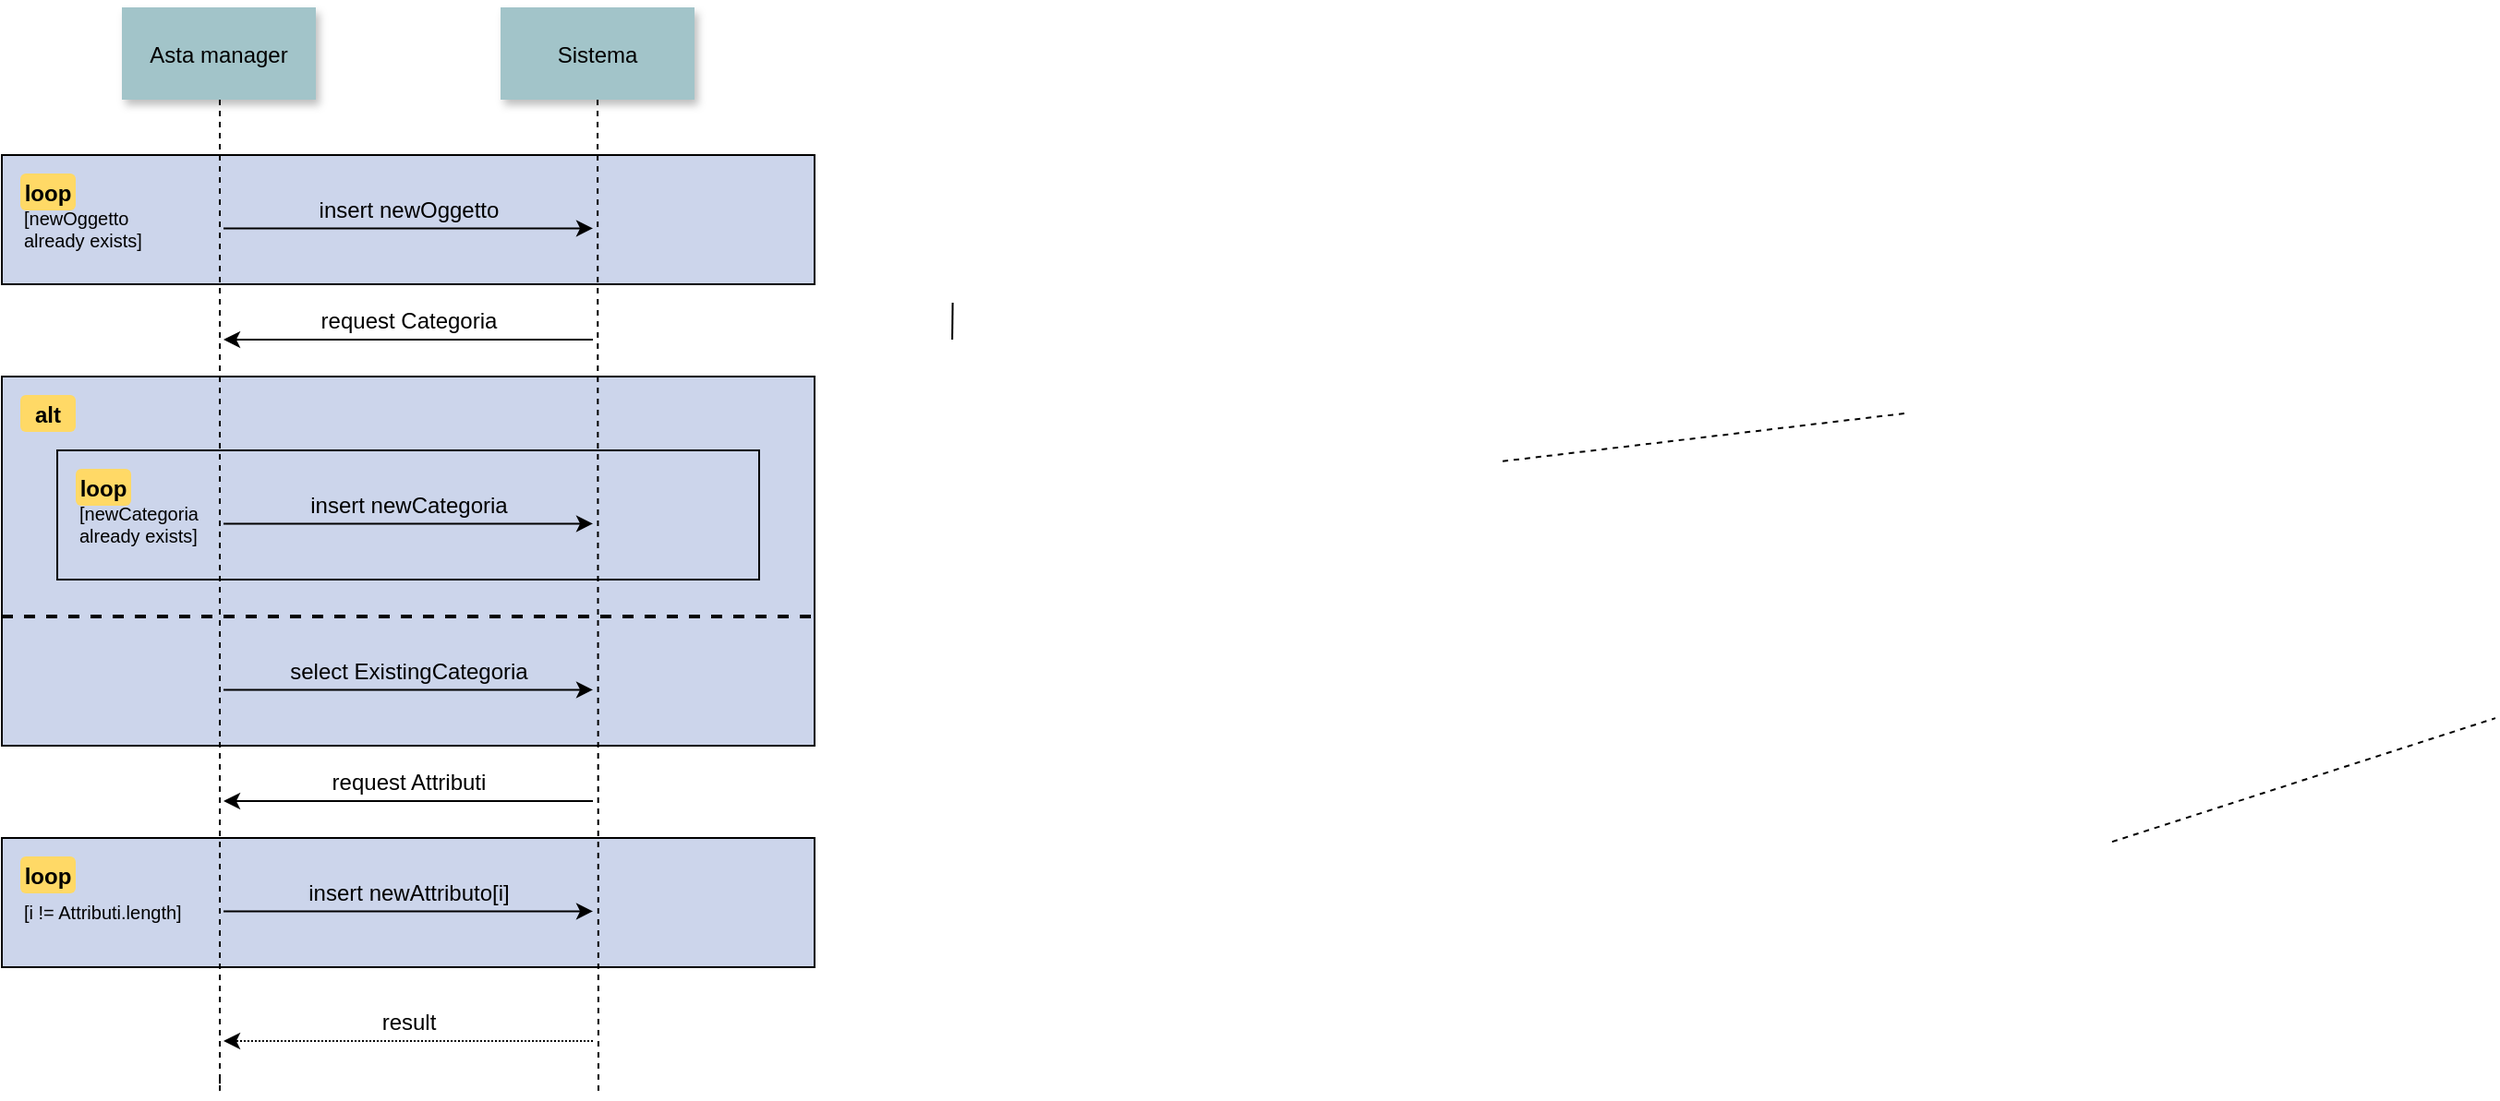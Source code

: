 <mxfile version="12.8.5" type="device"><diagram name="Page-1" id="9361dd3d-8414-5efd-6122-117bd74ce7a7"><mxGraphModel dx="896" dy="247" grid="1" gridSize="10" guides="1" tooltips="1" connect="1" arrows="1" fold="1" page="0" pageScale="1.5" pageWidth="826" pageHeight="1169" background="#ffffff" math="0" shadow="0"><root><mxCell id="0"/><mxCell id="1" parent="0"/><mxCell id="qQp5qxg0c4GxDmA97z8d-120" value="" style="fillColor=#CCD5EB" vertex="1" parent="1"><mxGeometry y="510" width="440" height="70" as="geometry"/></mxCell><mxCell id="qQp5qxg0c4GxDmA97z8d-101" value="" style="fillColor=#CCD5EB" vertex="1" parent="1"><mxGeometry y="260" width="440" height="200" as="geometry"/></mxCell><mxCell id="qQp5qxg0c4GxDmA97z8d-106" value="" style="fillColor=#CCD5EB" vertex="1" parent="1"><mxGeometry x="30" y="300" width="380" height="70" as="geometry"/></mxCell><mxCell id="20" value="" style="fillColor=#CCD5EB" parent="1" vertex="1"><mxGeometry y="140" width="440" height="70" as="geometry"/></mxCell><mxCell id="4" value="Asta manager" style="shadow=1;fillColor=#A2C4C9;strokeColor=none" parent="1" vertex="1"><mxGeometry x="65" y="60" width="105" height="50" as="geometry"/></mxCell><mxCell id="7" value="Sistema" style="shadow=1;fillColor=#A2C4C9;strokeColor=none" parent="1" vertex="1"><mxGeometry x="270" y="60" width="105" height="50" as="geometry"/></mxCell><mxCell id="8" value="" style="edgeStyle=none;endArrow=none;dashed=1" parent="1" source="7" edge="1"><mxGeometry x="247.335" y="165" width="100" height="100" as="geometry"><mxPoint x="322.259" y="110" as="sourcePoint"/><mxPoint x="323" y="650" as="targetPoint"/></mxGeometry></mxCell><mxCell id="16" value="" style="edgeStyle=none;endArrow=none" parent="1" target="17" edge="1"><mxGeometry x="437.043" y="270" width="100" height="100" as="geometry"><mxPoint x="514.784" y="220" as="sourcePoint"/><mxPoint x="514.543" y="240.0" as="targetPoint"/></mxGeometry></mxCell><mxCell id="33" value="" style="edgeStyle=elbowEdgeStyle;elbow=horizontal;endArrow=none;dashed=1" parent="1" source="4" edge="1"><mxGeometry x="142.5" y="310" width="100" height="100" as="geometry"><mxPoint x="142.5" y="410" as="sourcePoint"/><mxPoint x="118" y="640" as="targetPoint"/><Array as="points"><mxPoint x="118" y="650"/></Array></mxGeometry></mxCell><mxCell id="41" value="" style="edgeStyle=none;endArrow=none;dashed=1" parent="1" source="40" edge="1"><mxGeometry x="1030" y="180" width="100" height="100" as="geometry"><mxPoint x="1030" y="280" as="sourcePoint"/><mxPoint x="811.212" y="306.044" as="targetPoint"/></mxGeometry></mxCell><mxCell id="56" value="" style="edgeStyle=none;endArrow=none;dashed=1" parent="1" target="57" edge="1"><mxGeometry x="1204.071" y="380.087" width="100" height="100" as="geometry"><mxPoint x="1142.5" y="512.083" as="sourcePoint"/><mxPoint x="1350" y="445.087" as="targetPoint"/></mxGeometry></mxCell><mxCell id="72" value="loop" style="rounded=1;fontStyle=1;fillColor=#FFD966;strokeColor=none" parent="1" vertex="1"><mxGeometry x="10" y="150" width="30" height="20" as="geometry"/></mxCell><mxCell id="qQp5qxg0c4GxDmA97z8d-93" value="" style="endArrow=classic;html=1;" edge="1" parent="1"><mxGeometry width="50" height="50" relative="1" as="geometry"><mxPoint x="120" y="179.71" as="sourcePoint"/><mxPoint x="320" y="179.71" as="targetPoint"/></mxGeometry></mxCell><mxCell id="qQp5qxg0c4GxDmA97z8d-94" value="insert newOggetto" style="text;html=1;strokeColor=none;fillColor=none;align=center;verticalAlign=middle;whiteSpace=wrap;rounded=0;" vertex="1" parent="1"><mxGeometry x="157.5" y="160" width="125" height="20" as="geometry"/></mxCell><mxCell id="qQp5qxg0c4GxDmA97z8d-98" value="[newOggetto&lt;br style=&quot;font-size: 10px&quot;&gt;already exists]" style="text;html=1;strokeColor=none;fillColor=none;align=left;verticalAlign=middle;whiteSpace=wrap;rounded=0;fontSize=10;" vertex="1" parent="1"><mxGeometry x="10" y="170" width="90" height="20" as="geometry"/></mxCell><mxCell id="qQp5qxg0c4GxDmA97z8d-99" value="" style="endArrow=classic;html=1;fontSize=10;" edge="1" parent="1"><mxGeometry width="50" height="50" relative="1" as="geometry"><mxPoint x="320" y="240" as="sourcePoint"/><mxPoint x="120" y="240" as="targetPoint"/></mxGeometry></mxCell><mxCell id="qQp5qxg0c4GxDmA97z8d-100" value="request Categoria" style="text;html=1;strokeColor=none;fillColor=none;align=center;verticalAlign=middle;whiteSpace=wrap;rounded=0;" vertex="1" parent="1"><mxGeometry x="157.5" y="220" width="125" height="20" as="geometry"/></mxCell><mxCell id="qQp5qxg0c4GxDmA97z8d-102" value="alt" style="rounded=1;fontStyle=1;fillColor=#FFD966;strokeColor=none" vertex="1" parent="1"><mxGeometry x="10" y="270" width="30" height="20" as="geometry"/></mxCell><mxCell id="qQp5qxg0c4GxDmA97z8d-107" value="loop" style="rounded=1;fontStyle=1;fillColor=#FFD966;strokeColor=none" vertex="1" parent="1"><mxGeometry x="40" y="310" width="30" height="20" as="geometry"/></mxCell><mxCell id="qQp5qxg0c4GxDmA97z8d-108" value="" style="endArrow=classic;html=1;" edge="1" parent="1"><mxGeometry width="50" height="50" relative="1" as="geometry"><mxPoint x="120" y="339.71" as="sourcePoint"/><mxPoint x="320" y="339.71" as="targetPoint"/></mxGeometry></mxCell><mxCell id="qQp5qxg0c4GxDmA97z8d-109" value="insert newCategoria" style="text;html=1;strokeColor=none;fillColor=none;align=center;verticalAlign=middle;whiteSpace=wrap;rounded=0;" vertex="1" parent="1"><mxGeometry x="157.5" y="320" width="125" height="20" as="geometry"/></mxCell><mxCell id="qQp5qxg0c4GxDmA97z8d-110" value="[newCategoria&lt;br style=&quot;font-size: 10px&quot;&gt;already exists]" style="text;html=1;strokeColor=none;fillColor=none;align=left;verticalAlign=middle;whiteSpace=wrap;rounded=0;fontSize=10;" vertex="1" parent="1"><mxGeometry x="40" y="330" width="90" height="20" as="geometry"/></mxCell><mxCell id="qQp5qxg0c4GxDmA97z8d-114" value="" style="endArrow=none;dashed=1;html=1;fontSize=10;fontStyle=0;labelBorderColor=none;startSize=6;strokeWidth=2;" edge="1" parent="1"><mxGeometry width="50" height="50" relative="1" as="geometry"><mxPoint y="390" as="sourcePoint"/><mxPoint x="440" y="390" as="targetPoint"/></mxGeometry></mxCell><mxCell id="qQp5qxg0c4GxDmA97z8d-117" value="" style="endArrow=classic;html=1;" edge="1" parent="1"><mxGeometry width="50" height="50" relative="1" as="geometry"><mxPoint x="120" y="429.71" as="sourcePoint"/><mxPoint x="320" y="429.71" as="targetPoint"/></mxGeometry></mxCell><mxCell id="qQp5qxg0c4GxDmA97z8d-118" value="select ExistingCategoria" style="text;html=1;strokeColor=none;fillColor=none;align=center;verticalAlign=middle;whiteSpace=wrap;rounded=0;" vertex="1" parent="1"><mxGeometry x="153.75" y="410" width="132.5" height="20" as="geometry"/></mxCell><mxCell id="qQp5qxg0c4GxDmA97z8d-121" value="loop" style="rounded=1;fontStyle=1;fillColor=#FFD966;strokeColor=none" vertex="1" parent="1"><mxGeometry x="10" y="520" width="30" height="20" as="geometry"/></mxCell><mxCell id="qQp5qxg0c4GxDmA97z8d-122" value="[i != Attributi.length]" style="text;html=1;strokeColor=none;fillColor=none;align=left;verticalAlign=middle;whiteSpace=wrap;rounded=0;fontSize=10;" vertex="1" parent="1"><mxGeometry x="10" y="540" width="90" height="20" as="geometry"/></mxCell><mxCell id="qQp5qxg0c4GxDmA97z8d-123" value="insert newAttributo[i]" style="text;html=1;strokeColor=none;fillColor=none;align=center;verticalAlign=middle;whiteSpace=wrap;rounded=0;" vertex="1" parent="1"><mxGeometry x="157.5" y="530" width="125" height="20" as="geometry"/></mxCell><mxCell id="qQp5qxg0c4GxDmA97z8d-124" value="" style="endArrow=classic;html=1;" edge="1" parent="1"><mxGeometry width="50" height="50" relative="1" as="geometry"><mxPoint x="120" y="549.71" as="sourcePoint"/><mxPoint x="320" y="549.71" as="targetPoint"/></mxGeometry></mxCell><mxCell id="qQp5qxg0c4GxDmA97z8d-125" value="request Attributi" style="text;html=1;strokeColor=none;fillColor=none;align=center;verticalAlign=middle;whiteSpace=wrap;rounded=0;" vertex="1" parent="1"><mxGeometry x="157.5" y="470" width="125" height="20" as="geometry"/></mxCell><mxCell id="qQp5qxg0c4GxDmA97z8d-126" value="" style="endArrow=classic;html=1;fontSize=10;" edge="1" parent="1"><mxGeometry width="50" height="50" relative="1" as="geometry"><mxPoint x="320" y="490" as="sourcePoint"/><mxPoint x="120" y="490" as="targetPoint"/></mxGeometry></mxCell><mxCell id="qQp5qxg0c4GxDmA97z8d-129" value="" style="endArrow=classic;html=1;fontSize=10;dashed=1;dashPattern=1 1;" edge="1" parent="1"><mxGeometry width="50" height="50" relative="1" as="geometry"><mxPoint x="320" y="620" as="sourcePoint"/><mxPoint x="120" y="620" as="targetPoint"/></mxGeometry></mxCell><mxCell id="qQp5qxg0c4GxDmA97z8d-130" value="result" style="text;html=1;strokeColor=none;fillColor=none;align=center;verticalAlign=middle;whiteSpace=wrap;rounded=0;" vertex="1" parent="1"><mxGeometry x="157.5" y="600" width="125" height="20" as="geometry"/></mxCell></root></mxGraphModel></diagram></mxfile>